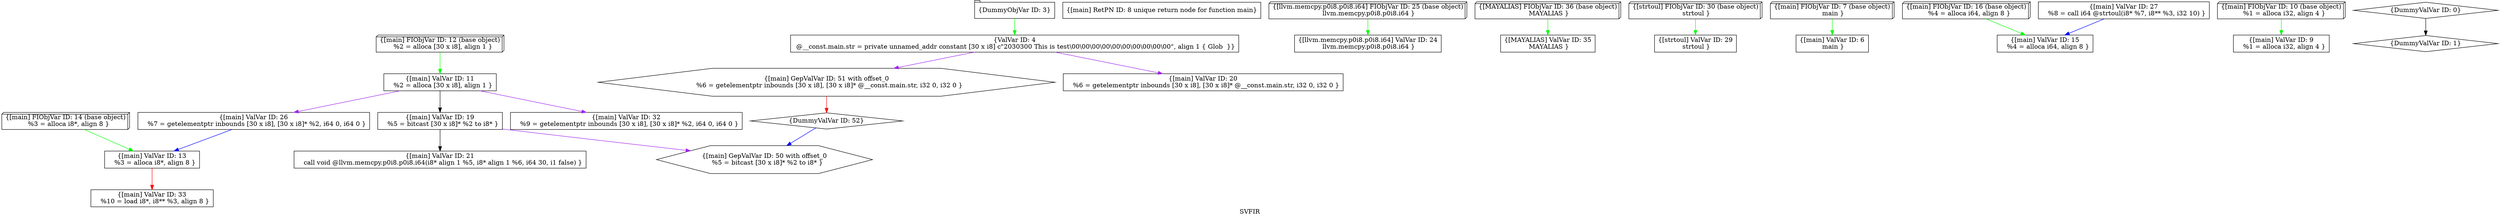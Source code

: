 digraph "SVFIR" {
	label="SVFIR";

	Node0x600000c8e890 [shape=record,shape=diamond,label="{DummyValVar ID: 52}"];
	Node0x600000c8e890 -> Node0x60000008cb60[color=blue];
	Node0x60000008d040 [shape=record,shape=hexagon,label="{[main] GepValVar ID: 51 with offset_0\n   %6 = getelementptr inbounds [30 x i8], [30 x i8]* @__const.main.str, i32 0, i32 0 }"];
	Node0x60000008d040 -> Node0x600000c8e890[color=red];
	Node0x60000008cb60 [shape=record,shape=hexagon,label="{[main] GepValVar ID: 50 with offset_0\n   %5 = bitcast [30 x i8]* %2 to i8* }"];
	Node0x600000c8e5d0 [shape=record,shape=box,label="{[main] RetPN ID: 8 unique return node for function main}"];
	Node0x600000c8e520 [shape=record,shape=box3d,label="{[llvm.memcpy.p0i8.p0i8.i64] FIObjVar ID: 25 (base object)\n llvm.memcpy.p0i8.p0i8.i64 }"];
	Node0x600000c8e520 -> Node0x600000c8d760[color=green];
	Node0x600000c8e470 [shape=record,shape=box3d,label="{[MAYALIAS] FIObjVar ID: 36 (base object)\n MAYALIAS }"];
	Node0x600000c8e470 -> Node0x600000c8d600[color=green];
	Node0x600000c8e3c0 [shape=record,shape=box3d,label="{[strtoul] FIObjVar ID: 30 (base object)\n strtoul }"];
	Node0x600000c8e3c0 -> Node0x600000c8d550[color=green];
	Node0x600000c8e310 [shape=record,shape=box3d,label="{[main] FIObjVar ID: 7 (base object)\n main }"];
	Node0x600000c8e310 -> Node0x600000c8d3f0[color=green];
	Node0x600000c8e260 [shape=record,shape=box3d,label="{[main] FIObjVar ID: 16 (base object)\n   %4 = alloca i64, align 8 }"];
	Node0x600000c8e260 -> Node0x600000c8d290[color=green];
	Node0x600000c8e1b0 [shape=record,shape=box3d,label="{[main] FIObjVar ID: 14 (base object)\n   %3 = alloca i8*, align 8 }"];
	Node0x600000c8e1b0 -> Node0x600000c8d1e0[color=green];
	Node0x600000c8e100 [shape=record,shape=box3d,label="{[main] FIObjVar ID: 12 (base object)\n   %2 = alloca [30 x i8], align 1 }"];
	Node0x600000c8e100 -> Node0x600000c8d130[color=green];
	Node0x600000c8e050 [shape=record,shape=box3d,label="{[main] FIObjVar ID: 10 (base object)\n   %1 = alloca i32, align 4 }"];
	Node0x600000c8e050 -> Node0x600000c8d080[color=green];
	Node0x600000c8dc30 [shape=record,shape=box,label="{[main] ValVar ID: 33\n   %10 = load i8*, i8** %3, align 8 }"];
	Node0x600000c8db80 [shape=record,shape=box,label="{[main] ValVar ID: 19\n   %5 = bitcast [30 x i8]* %2 to i8* }"];
	Node0x600000c8db80 -> Node0x600000c8c9a0[color=black];
	Node0x600000c8db80 -> Node0x60000008cb60[color=purple];
	Node0x600000c8d760 [shape=record,shape=box,label="{[llvm.memcpy.p0i8.p0i8.i64] ValVar ID: 24\n llvm.memcpy.p0i8.p0i8.i64 }"];
	Node0x600000c8d600 [shape=record,shape=box,label="{[MAYALIAS] ValVar ID: 35\n MAYALIAS }"];
	Node0x600000c8d550 [shape=record,shape=box,label="{[strtoul] ValVar ID: 29\n strtoul }"];
	Node0x600000c8d3f0 [shape=record,shape=box,label="{[main] ValVar ID: 6\n main }"];
	Node0x600000c8d290 [shape=record,shape=box,label="{[main] ValVar ID: 15\n   %4 = alloca i64, align 8 }"];
	Node0x600000c8d1e0 [shape=record,shape=box,label="{[main] ValVar ID: 13\n   %3 = alloca i8*, align 8 }"];
	Node0x600000c8d1e0 -> Node0x600000c8dc30[color=red];
	Node0x600000c8cfd0 [shape=record,shape=box,label="{[main] ValVar ID: 20\n   %6 = getelementptr inbounds [30 x i8], [30 x i8]* @__const.main.str, i32 0, i32 0 }"];
	Node0x600000c8d130 [shape=record,shape=box,label="{[main] ValVar ID: 11\n   %2 = alloca [30 x i8], align 1 }"];
	Node0x600000c8d130 -> Node0x600000c8db80[color=black];
	Node0x600000c8d130 -> Node0x600000c8cdc0[color=purple];
	Node0x600000c8d130 -> Node0x600000c8ce70[color=purple];
	Node0x600000c8d080 [shape=record,shape=box,label="{[main] ValVar ID: 9\n   %1 = alloca i32, align 4 }"];
	Node0x600000c8ce70 [shape=record,shape=box,label="{[main] ValVar ID: 32\n   %9 = getelementptr inbounds [30 x i8], [30 x i8]* %2, i64 0, i64 0 }"];
	Node0x600000c8c9a0 [shape=record,shape=box,label="{[main] ValVar ID: 21\n   call void @llvm.memcpy.p0i8.p0i8.i64(i8* align 1 %5, i8* align 1 %6, i64 30, i1 false) }"];
	Node0x600000c8c840 [shape=record,shape=diamond,label="{DummyValVar ID: 0}"];
	Node0x600000c8c840 -> Node0x600000c8c790[color=black];
	Node0x600000c8c790 [shape=record,shape=diamond,label="{DummyValVar ID: 1}"];
	Node0x600000c8cdc0 [shape=record,shape=box,label="{[main] ValVar ID: 26\n   %7 = getelementptr inbounds [30 x i8], [30 x i8]* %2, i64 0, i64 0 }"];
	Node0x600000c8cdc0 -> Node0x600000c8d1e0[color=blue];
	Node0x600000c8c6e0 [shape=record,shape=tab,label="{DummyObjVar ID: 3}"];
	Node0x600000c8c6e0 -> Node0x600000c8d340[color=green];
	Node0x600000c8d340 [shape=record,shape=box,label="{ValVar ID: 4\n @__const.main.str = private unnamed_addr constant [30 x i8] c\"2030300 This is test\\00\\00\\00\\00\\00\\00\\00\\00\\00\\00\", align 1 \{ Glob  \}}"];
	Node0x600000c8d340 -> Node0x600000c8cfd0[color=purple];
	Node0x600000c8d340 -> Node0x60000008d040[color=purple];
	Node0x600000c8c8f0 [shape=record,shape=box,label="{[main] ValVar ID: 27\n   %8 = call i64 @strtoul(i8* %7, i8** %3, i32 10) }"];
	Node0x600000c8c8f0 -> Node0x600000c8d290[color=blue];
}
